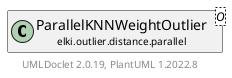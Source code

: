 @startuml
    remove .*\.(Instance|Par|Parameterizer|Factory)$
    set namespaceSeparator none
    hide empty fields
    hide empty methods

    class "<size:14>ParallelKNNWeightOutlier.Par\n<size:10>elki.outlier.distance.parallel" as elki.outlier.distance.parallel.ParallelKNNWeightOutlier.Par<O> {
        #distance: Distance<? super O>
        #k: int
        +configure(Parameterization): void
        +make(): ParallelKNNWeightOutlier<O>
    }

    interface "<size:14>Parameterizer\n<size:10>elki.utilities.optionhandling" as elki.utilities.optionhandling.Parameterizer [[../../../utilities/optionhandling/Parameterizer.html]] {
        {abstract} +make(): Object
    }
    class "<size:14>ParallelKNNWeightOutlier\n<size:10>elki.outlier.distance.parallel" as elki.outlier.distance.parallel.ParallelKNNWeightOutlier<O> [[ParallelKNNWeightOutlier.html]]

    elki.utilities.optionhandling.Parameterizer <|.. elki.outlier.distance.parallel.ParallelKNNWeightOutlier.Par
    elki.outlier.distance.parallel.ParallelKNNWeightOutlier +-- elki.outlier.distance.parallel.ParallelKNNWeightOutlier.Par

    center footer UMLDoclet 2.0.19, PlantUML 1.2022.8
@enduml
